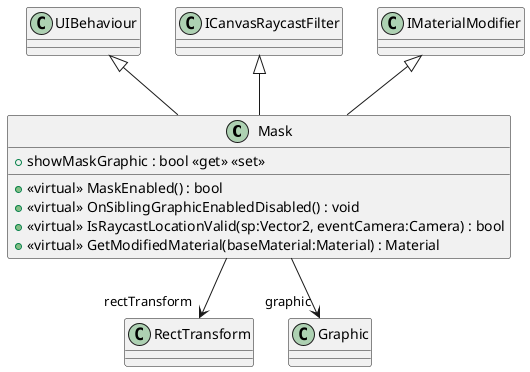 @startuml
class Mask {
    + showMaskGraphic : bool <<get>> <<set>>
    + <<virtual>> MaskEnabled() : bool
    + <<virtual>> OnSiblingGraphicEnabledDisabled() : void
    + <<virtual>> IsRaycastLocationValid(sp:Vector2, eventCamera:Camera) : bool
    + <<virtual>> GetModifiedMaterial(baseMaterial:Material) : Material
}
UIBehaviour <|-- Mask
ICanvasRaycastFilter <|-- Mask
IMaterialModifier <|-- Mask
Mask --> "rectTransform" RectTransform
Mask --> "graphic" Graphic
@enduml
